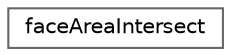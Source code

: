 digraph "Graphical Class Hierarchy"
{
 // LATEX_PDF_SIZE
  bgcolor="transparent";
  edge [fontname=Helvetica,fontsize=10,labelfontname=Helvetica,labelfontsize=10];
  node [fontname=Helvetica,fontsize=10,shape=box,height=0.2,width=0.4];
  rankdir="LR";
  Node0 [id="Node000000",label="faceAreaIntersect",height=0.2,width=0.4,color="grey40", fillcolor="white", style="filled",URL="$classFoam_1_1faceAreaIntersect.html",tooltip="Face intersection class."];
}
